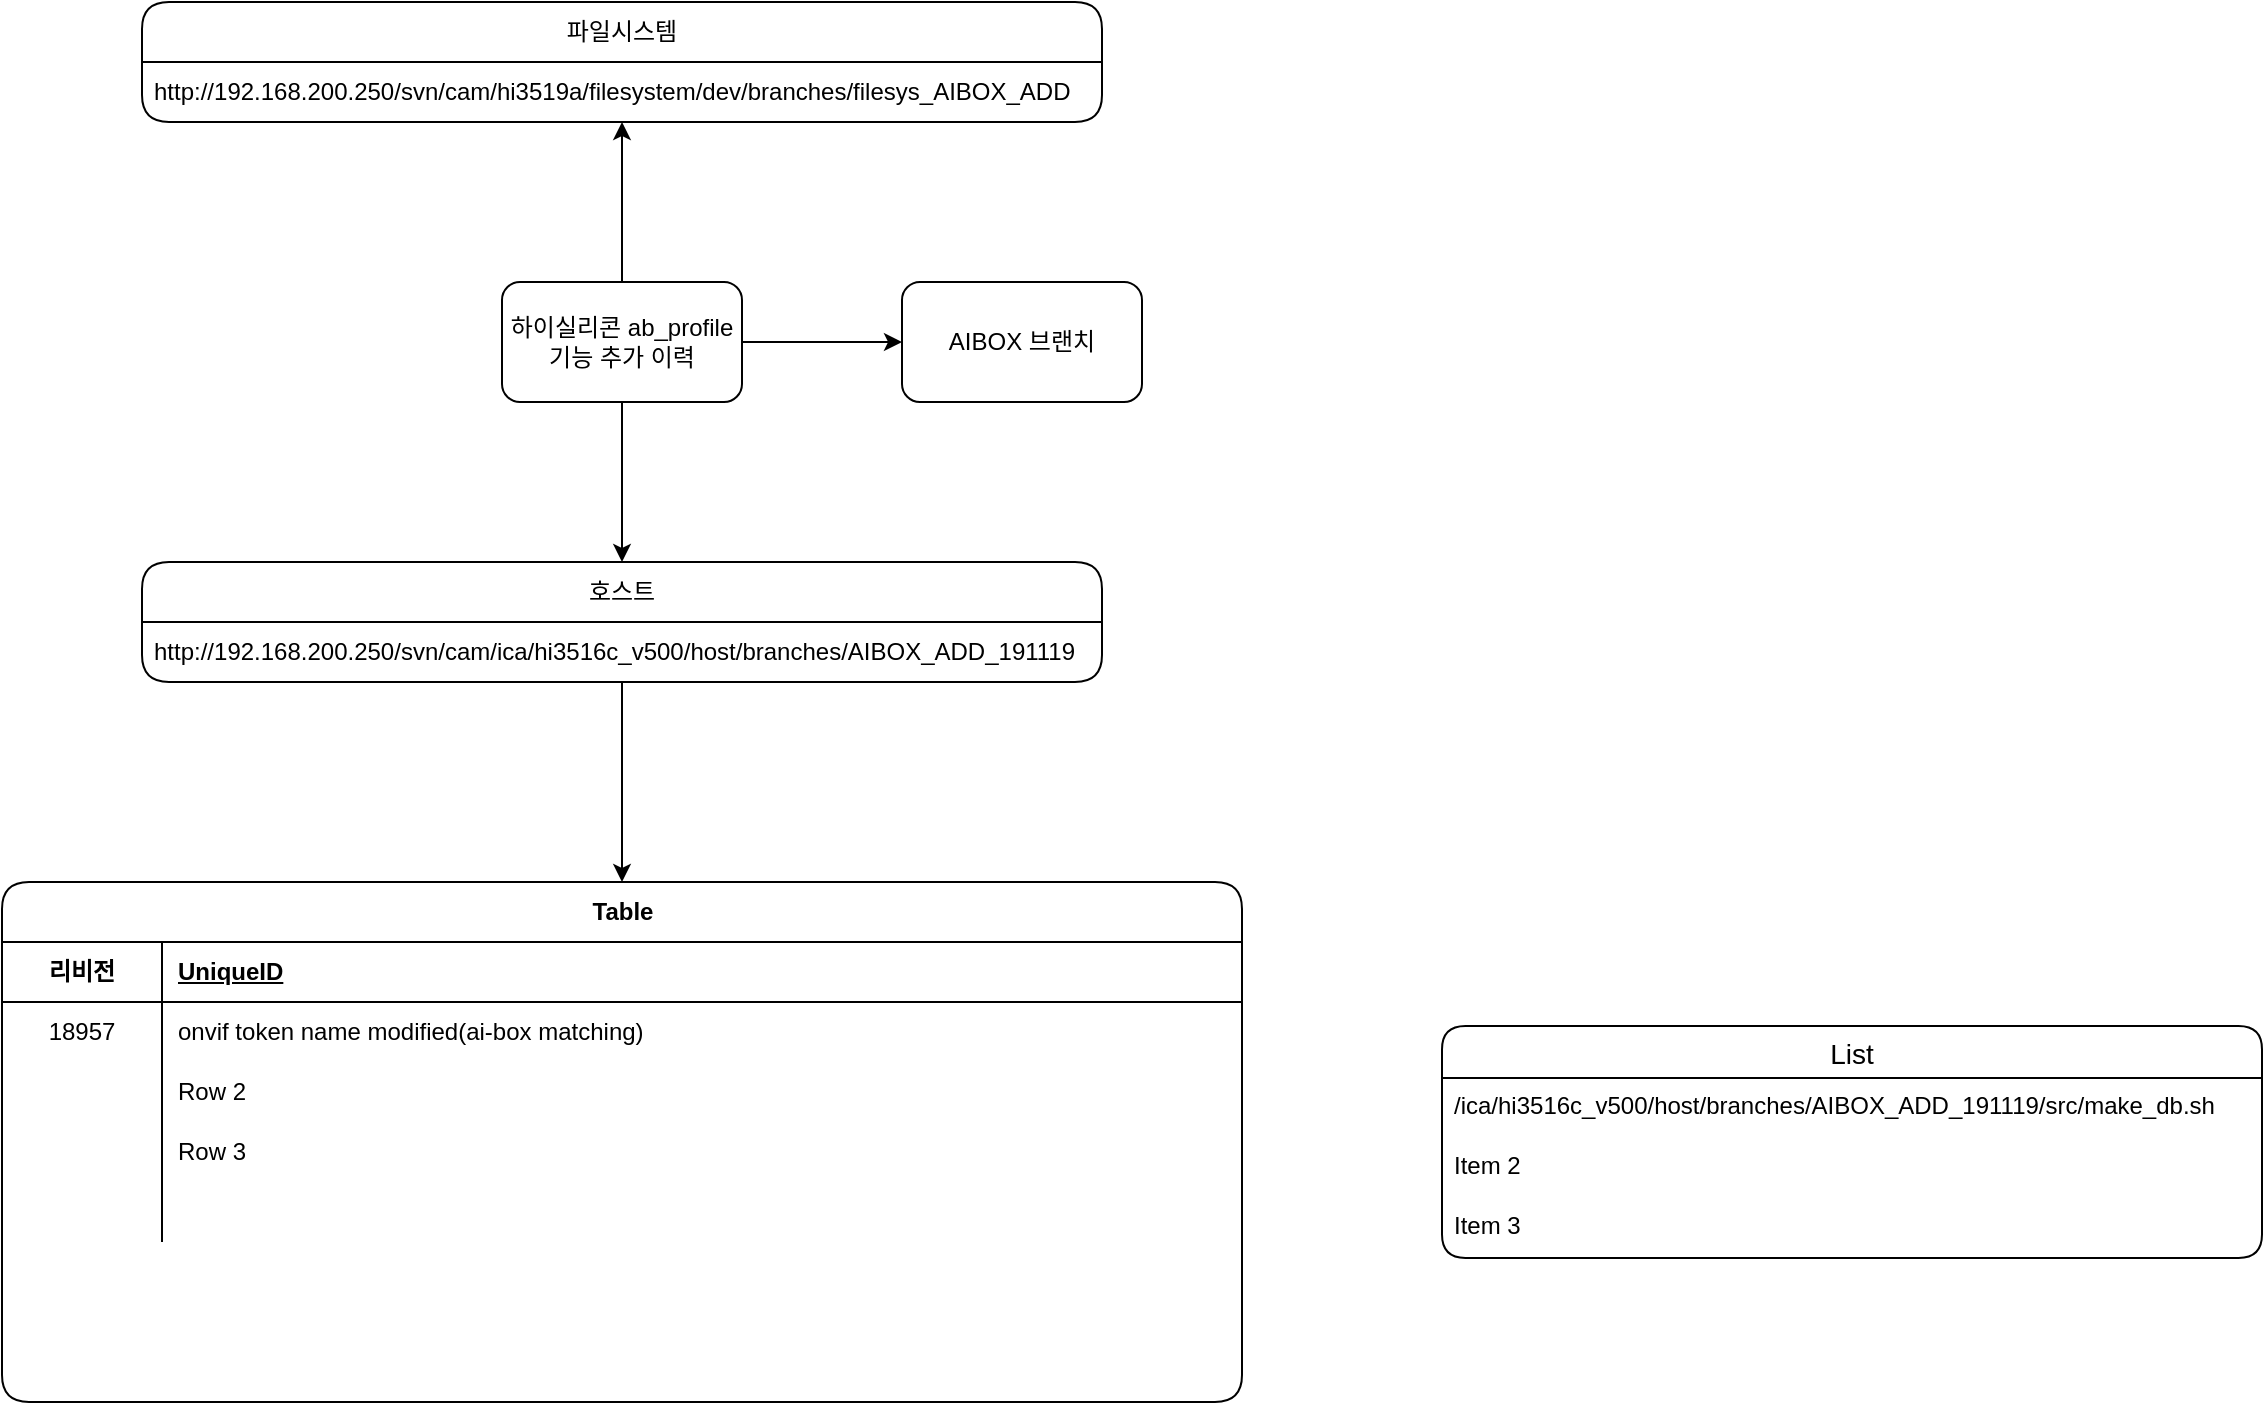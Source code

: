 <mxfile version="24.7.7">
  <diagram name="페이지-1" id="zaT9mjab4TdyhVPTaE4Q">
    <mxGraphModel dx="1385" dy="761" grid="1" gridSize="10" guides="1" tooltips="1" connect="1" arrows="1" fold="1" page="1" pageScale="1" pageWidth="3840" pageHeight="2160" math="0" shadow="0">
      <root>
        <mxCell id="0" />
        <mxCell id="1" parent="0" />
        <mxCell id="htz90I4wuEhoN8L2-XS3-3" value="" style="edgeStyle=orthogonalEdgeStyle;rounded=0;orthogonalLoop=1;jettySize=auto;html=1;" edge="1" parent="1" source="htz90I4wuEhoN8L2-XS3-1" target="htz90I4wuEhoN8L2-XS3-2">
          <mxGeometry relative="1" as="geometry" />
        </mxCell>
        <mxCell id="htz90I4wuEhoN8L2-XS3-5" value="" style="edgeStyle=orthogonalEdgeStyle;rounded=0;orthogonalLoop=1;jettySize=auto;html=1;" edge="1" parent="1" source="htz90I4wuEhoN8L2-XS3-1">
          <mxGeometry relative="1" as="geometry">
            <mxPoint x="700" y="280" as="targetPoint" />
          </mxGeometry>
        </mxCell>
        <mxCell id="htz90I4wuEhoN8L2-XS3-7" value="" style="edgeStyle=orthogonalEdgeStyle;rounded=0;orthogonalLoop=1;jettySize=auto;html=1;" edge="1" parent="1" source="htz90I4wuEhoN8L2-XS3-1">
          <mxGeometry relative="1" as="geometry">
            <mxPoint x="700" y="500" as="targetPoint" />
          </mxGeometry>
        </mxCell>
        <mxCell id="htz90I4wuEhoN8L2-XS3-1" value="하이실리콘 ab_profile 기능 추가 이력" style="rounded=1;whiteSpace=wrap;html=1;" vertex="1" parent="1">
          <mxGeometry x="640" y="360" width="120" height="60" as="geometry" />
        </mxCell>
        <mxCell id="htz90I4wuEhoN8L2-XS3-2" value="AIBOX 브랜치" style="whiteSpace=wrap;html=1;rounded=1;" vertex="1" parent="1">
          <mxGeometry x="840" y="360" width="120" height="60" as="geometry" />
        </mxCell>
        <mxCell id="htz90I4wuEhoN8L2-XS3-8" value="파일시스템" style="swimlane;fontStyle=0;childLayout=stackLayout;horizontal=1;startSize=30;horizontalStack=0;resizeParent=1;resizeParentMax=0;resizeLast=0;collapsible=1;marginBottom=0;whiteSpace=wrap;html=1;rounded=1;strokeColor=default;align=center;verticalAlign=middle;fontFamily=Helvetica;fontSize=12;fontColor=default;fillColor=default;" vertex="1" parent="1">
          <mxGeometry x="460" y="220" width="480" height="60" as="geometry">
            <mxRectangle x="630" y="160" width="100" height="30" as="alternateBounds" />
          </mxGeometry>
        </mxCell>
        <mxCell id="htz90I4wuEhoN8L2-XS3-9" value="http://192.168.200.250/svn/cam/hi3519a/filesystem/dev/branches/filesys_AIBOX_ADD" style="text;strokeColor=none;fillColor=none;align=left;verticalAlign=middle;spacingLeft=4;spacingRight=4;overflow=hidden;points=[[0,0.5],[1,0.5]];portConstraint=eastwest;rotatable=0;whiteSpace=wrap;html=1;fontFamily=Helvetica;fontSize=12;fontColor=default;" vertex="1" parent="htz90I4wuEhoN8L2-XS3-8">
          <mxGeometry y="30" width="480" height="30" as="geometry" />
        </mxCell>
        <mxCell id="htz90I4wuEhoN8L2-XS3-21" style="edgeStyle=orthogonalEdgeStyle;rounded=0;orthogonalLoop=1;jettySize=auto;html=1;entryX=0.5;entryY=0;entryDx=0;entryDy=0;fontFamily=Helvetica;fontSize=12;fontColor=default;" edge="1" parent="1" source="htz90I4wuEhoN8L2-XS3-13" target="htz90I4wuEhoN8L2-XS3-22">
          <mxGeometry relative="1" as="geometry">
            <mxPoint x="700" y="610" as="targetPoint" />
          </mxGeometry>
        </mxCell>
        <mxCell id="htz90I4wuEhoN8L2-XS3-13" value="호스트" style="swimlane;fontStyle=0;childLayout=stackLayout;horizontal=1;startSize=30;horizontalStack=0;resizeParent=1;resizeParentMax=0;resizeLast=0;collapsible=1;marginBottom=0;whiteSpace=wrap;html=1;rounded=1;strokeColor=default;align=center;verticalAlign=middle;fontFamily=Helvetica;fontSize=12;fontColor=default;fillColor=default;" vertex="1" parent="1">
          <mxGeometry x="460" y="500" width="480" height="60" as="geometry" />
        </mxCell>
        <mxCell id="htz90I4wuEhoN8L2-XS3-14" value="http://192.168.200.250/svn/cam/ica/hi3516c_v500/host/branches/AIBOX_ADD_191119" style="text;strokeColor=none;fillColor=none;align=left;verticalAlign=middle;spacingLeft=4;spacingRight=4;overflow=hidden;points=[[0,0.5],[1,0.5]];portConstraint=eastwest;rotatable=0;whiteSpace=wrap;html=1;fontFamily=Helvetica;fontSize=12;fontColor=default;" vertex="1" parent="htz90I4wuEhoN8L2-XS3-13">
          <mxGeometry y="30" width="480" height="30" as="geometry" />
        </mxCell>
        <mxCell id="htz90I4wuEhoN8L2-XS3-22" value="Table" style="shape=table;startSize=30;container=1;collapsible=1;childLayout=tableLayout;fixedRows=1;rowLines=0;fontStyle=1;align=center;resizeLast=1;html=1;rounded=1;strokeColor=default;verticalAlign=middle;fontFamily=Helvetica;fontSize=12;fontColor=default;fillColor=default;" vertex="1" parent="1">
          <mxGeometry x="390" y="660" width="620" height="260" as="geometry">
            <mxRectangle width="70" height="30" as="alternateBounds" />
          </mxGeometry>
        </mxCell>
        <mxCell id="htz90I4wuEhoN8L2-XS3-23" value="" style="shape=tableRow;horizontal=0;startSize=0;swimlaneHead=0;swimlaneBody=0;fillColor=none;collapsible=0;dropTarget=0;points=[[0,0.5],[1,0.5]];portConstraint=eastwest;top=0;left=0;right=0;bottom=1;rounded=1;strokeColor=default;align=center;verticalAlign=middle;fontFamily=Helvetica;fontSize=12;fontColor=default;" vertex="1" parent="htz90I4wuEhoN8L2-XS3-22">
          <mxGeometry y="30" width="620" height="30" as="geometry" />
        </mxCell>
        <mxCell id="htz90I4wuEhoN8L2-XS3-24" value="리비전" style="shape=partialRectangle;connectable=0;fillColor=none;top=0;left=0;bottom=0;right=0;fontStyle=1;overflow=hidden;whiteSpace=wrap;html=1;rounded=1;strokeColor=default;align=center;verticalAlign=middle;fontFamily=Helvetica;fontSize=12;fontColor=default;" vertex="1" parent="htz90I4wuEhoN8L2-XS3-23">
          <mxGeometry width="80" height="30" as="geometry">
            <mxRectangle width="80" height="30" as="alternateBounds" />
          </mxGeometry>
        </mxCell>
        <mxCell id="htz90I4wuEhoN8L2-XS3-25" value="UniqueID" style="shape=partialRectangle;connectable=0;fillColor=none;top=0;left=0;bottom=0;right=0;align=left;spacingLeft=6;fontStyle=5;overflow=hidden;whiteSpace=wrap;html=1;rounded=1;strokeColor=default;verticalAlign=middle;fontFamily=Helvetica;fontSize=12;fontColor=default;" vertex="1" parent="htz90I4wuEhoN8L2-XS3-23">
          <mxGeometry x="80" width="540" height="30" as="geometry">
            <mxRectangle width="540" height="30" as="alternateBounds" />
          </mxGeometry>
        </mxCell>
        <mxCell id="htz90I4wuEhoN8L2-XS3-26" value="" style="shape=tableRow;horizontal=0;startSize=0;swimlaneHead=0;swimlaneBody=0;fillColor=none;collapsible=0;dropTarget=0;points=[[0,0.5],[1,0.5]];portConstraint=eastwest;top=0;left=0;right=0;bottom=0;rounded=1;strokeColor=default;align=center;verticalAlign=middle;fontFamily=Helvetica;fontSize=12;fontColor=default;" vertex="1" parent="htz90I4wuEhoN8L2-XS3-22">
          <mxGeometry y="60" width="620" height="30" as="geometry" />
        </mxCell>
        <mxCell id="htz90I4wuEhoN8L2-XS3-27" value="18957" style="shape=partialRectangle;connectable=0;fillColor=none;top=0;left=0;bottom=0;right=0;editable=1;overflow=hidden;whiteSpace=wrap;html=1;rounded=1;strokeColor=default;align=center;verticalAlign=middle;fontFamily=Helvetica;fontSize=12;fontColor=default;" vertex="1" parent="htz90I4wuEhoN8L2-XS3-26">
          <mxGeometry width="80" height="30" as="geometry">
            <mxRectangle width="80" height="30" as="alternateBounds" />
          </mxGeometry>
        </mxCell>
        <mxCell id="htz90I4wuEhoN8L2-XS3-28" value="onvif token name modified(ai-box matching)" style="shape=partialRectangle;connectable=0;fillColor=none;top=0;left=0;bottom=0;right=0;align=left;spacingLeft=6;overflow=hidden;whiteSpace=wrap;html=1;rounded=1;strokeColor=default;verticalAlign=middle;fontFamily=Helvetica;fontSize=12;fontColor=default;" vertex="1" parent="htz90I4wuEhoN8L2-XS3-26">
          <mxGeometry x="80" width="540" height="30" as="geometry">
            <mxRectangle width="540" height="30" as="alternateBounds" />
          </mxGeometry>
        </mxCell>
        <mxCell id="htz90I4wuEhoN8L2-XS3-29" value="" style="shape=tableRow;horizontal=0;startSize=0;swimlaneHead=0;swimlaneBody=0;fillColor=none;collapsible=0;dropTarget=0;points=[[0,0.5],[1,0.5]];portConstraint=eastwest;top=0;left=0;right=0;bottom=0;rounded=1;strokeColor=default;align=center;verticalAlign=middle;fontFamily=Helvetica;fontSize=12;fontColor=default;" vertex="1" parent="htz90I4wuEhoN8L2-XS3-22">
          <mxGeometry y="90" width="620" height="30" as="geometry" />
        </mxCell>
        <mxCell id="htz90I4wuEhoN8L2-XS3-30" value="" style="shape=partialRectangle;connectable=0;fillColor=none;top=0;left=0;bottom=0;right=0;editable=1;overflow=hidden;whiteSpace=wrap;html=1;rounded=1;strokeColor=default;align=center;verticalAlign=middle;fontFamily=Helvetica;fontSize=12;fontColor=default;" vertex="1" parent="htz90I4wuEhoN8L2-XS3-29">
          <mxGeometry width="80" height="30" as="geometry">
            <mxRectangle width="80" height="30" as="alternateBounds" />
          </mxGeometry>
        </mxCell>
        <mxCell id="htz90I4wuEhoN8L2-XS3-31" value="Row 2" style="shape=partialRectangle;connectable=0;fillColor=none;top=0;left=0;bottom=0;right=0;align=left;spacingLeft=6;overflow=hidden;whiteSpace=wrap;html=1;rounded=1;strokeColor=default;verticalAlign=middle;fontFamily=Helvetica;fontSize=12;fontColor=default;" vertex="1" parent="htz90I4wuEhoN8L2-XS3-29">
          <mxGeometry x="80" width="540" height="30" as="geometry">
            <mxRectangle width="540" height="30" as="alternateBounds" />
          </mxGeometry>
        </mxCell>
        <mxCell id="htz90I4wuEhoN8L2-XS3-32" value="" style="shape=tableRow;horizontal=0;startSize=0;swimlaneHead=0;swimlaneBody=0;fillColor=none;collapsible=0;dropTarget=0;points=[[0,0.5],[1,0.5]];portConstraint=eastwest;top=0;left=0;right=0;bottom=0;rounded=1;strokeColor=default;align=center;verticalAlign=middle;fontFamily=Helvetica;fontSize=12;fontColor=default;" vertex="1" parent="htz90I4wuEhoN8L2-XS3-22">
          <mxGeometry y="120" width="620" height="30" as="geometry" />
        </mxCell>
        <mxCell id="htz90I4wuEhoN8L2-XS3-33" value="" style="shape=partialRectangle;connectable=0;fillColor=none;top=0;left=0;bottom=0;right=0;editable=1;overflow=hidden;whiteSpace=wrap;html=1;rounded=1;strokeColor=default;align=center;verticalAlign=middle;fontFamily=Helvetica;fontSize=12;fontColor=default;" vertex="1" parent="htz90I4wuEhoN8L2-XS3-32">
          <mxGeometry width="80" height="30" as="geometry">
            <mxRectangle width="80" height="30" as="alternateBounds" />
          </mxGeometry>
        </mxCell>
        <mxCell id="htz90I4wuEhoN8L2-XS3-34" value="Row 3" style="shape=partialRectangle;connectable=0;fillColor=none;top=0;left=0;bottom=0;right=0;align=left;spacingLeft=6;overflow=hidden;whiteSpace=wrap;html=1;rounded=1;strokeColor=default;verticalAlign=middle;fontFamily=Helvetica;fontSize=12;fontColor=default;" vertex="1" parent="htz90I4wuEhoN8L2-XS3-32">
          <mxGeometry x="80" width="540" height="30" as="geometry">
            <mxRectangle width="540" height="30" as="alternateBounds" />
          </mxGeometry>
        </mxCell>
        <mxCell id="htz90I4wuEhoN8L2-XS3-38" style="shape=tableRow;horizontal=0;startSize=0;swimlaneHead=0;swimlaneBody=0;fillColor=none;collapsible=0;dropTarget=0;points=[[0,0.5],[1,0.5]];portConstraint=eastwest;top=0;left=0;right=0;bottom=0;rounded=1;strokeColor=default;align=center;verticalAlign=middle;fontFamily=Helvetica;fontSize=12;fontColor=default;" vertex="1" parent="htz90I4wuEhoN8L2-XS3-22">
          <mxGeometry y="150" width="620" height="30" as="geometry" />
        </mxCell>
        <mxCell id="htz90I4wuEhoN8L2-XS3-39" style="shape=partialRectangle;connectable=0;fillColor=none;top=0;left=0;bottom=0;right=0;editable=1;overflow=hidden;whiteSpace=wrap;html=1;rounded=1;strokeColor=default;align=center;verticalAlign=middle;fontFamily=Helvetica;fontSize=12;fontColor=default;" vertex="1" parent="htz90I4wuEhoN8L2-XS3-38">
          <mxGeometry width="80" height="30" as="geometry">
            <mxRectangle width="80" height="30" as="alternateBounds" />
          </mxGeometry>
        </mxCell>
        <mxCell id="htz90I4wuEhoN8L2-XS3-40" style="shape=partialRectangle;connectable=0;fillColor=none;top=0;left=0;bottom=0;right=0;align=left;spacingLeft=6;overflow=hidden;whiteSpace=wrap;html=1;rounded=1;strokeColor=default;verticalAlign=middle;fontFamily=Helvetica;fontSize=12;fontColor=default;" vertex="1" parent="htz90I4wuEhoN8L2-XS3-38">
          <mxGeometry x="80" width="540" height="30" as="geometry">
            <mxRectangle width="540" height="30" as="alternateBounds" />
          </mxGeometry>
        </mxCell>
        <mxCell id="htz90I4wuEhoN8L2-XS3-46" value="List" style="swimlane;fontStyle=0;childLayout=stackLayout;horizontal=1;startSize=26;horizontalStack=0;resizeParent=1;resizeParentMax=0;resizeLast=0;collapsible=1;marginBottom=0;align=center;fontSize=14;rounded=1;strokeColor=default;verticalAlign=middle;fontFamily=Helvetica;fontColor=default;fillColor=default;" vertex="1" parent="1">
          <mxGeometry x="1110" y="732" width="410" height="116" as="geometry" />
        </mxCell>
        <mxCell id="htz90I4wuEhoN8L2-XS3-47" value="/ica/hi3516c_v500/host/branches/AIBOX_ADD_191119/src/make_db.sh" style="text;strokeColor=none;fillColor=none;spacingLeft=4;spacingRight=4;overflow=hidden;rotatable=0;points=[[0,0.5],[1,0.5]];portConstraint=eastwest;fontSize=12;whiteSpace=wrap;html=1;fontFamily=Helvetica;fontColor=default;" vertex="1" parent="htz90I4wuEhoN8L2-XS3-46">
          <mxGeometry y="26" width="410" height="30" as="geometry" />
        </mxCell>
        <mxCell id="htz90I4wuEhoN8L2-XS3-48" value="Item 2" style="text;strokeColor=none;fillColor=none;spacingLeft=4;spacingRight=4;overflow=hidden;rotatable=0;points=[[0,0.5],[1,0.5]];portConstraint=eastwest;fontSize=12;whiteSpace=wrap;html=1;fontFamily=Helvetica;fontColor=default;" vertex="1" parent="htz90I4wuEhoN8L2-XS3-46">
          <mxGeometry y="56" width="410" height="30" as="geometry" />
        </mxCell>
        <mxCell id="htz90I4wuEhoN8L2-XS3-49" value="Item 3" style="text;strokeColor=none;fillColor=none;spacingLeft=4;spacingRight=4;overflow=hidden;rotatable=0;points=[[0,0.5],[1,0.5]];portConstraint=eastwest;fontSize=12;whiteSpace=wrap;html=1;fontFamily=Helvetica;fontColor=default;" vertex="1" parent="htz90I4wuEhoN8L2-XS3-46">
          <mxGeometry y="86" width="410" height="30" as="geometry" />
        </mxCell>
      </root>
    </mxGraphModel>
  </diagram>
</mxfile>
